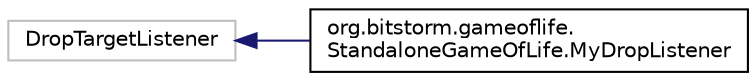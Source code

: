 digraph "Graphical Class Hierarchy"
{
  edge [fontname="Helvetica",fontsize="10",labelfontname="Helvetica",labelfontsize="10"];
  node [fontname="Helvetica",fontsize="10",shape=record];
  rankdir="LR";
  Node1 [label="DropTargetListener",height=0.2,width=0.4,color="grey75", fillcolor="white", style="filled"];
  Node1 -> Node2 [dir="back",color="midnightblue",fontsize="10",style="solid",fontname="Helvetica"];
  Node2 [label="org.bitstorm.gameoflife.\lStandaloneGameOfLife.MyDropListener",height=0.2,width=0.4,color="black", fillcolor="white", style="filled",URL="$classorg_1_1bitstorm_1_1gameoflife_1_1StandaloneGameOfLife_1_1MyDropListener.html"];
}
